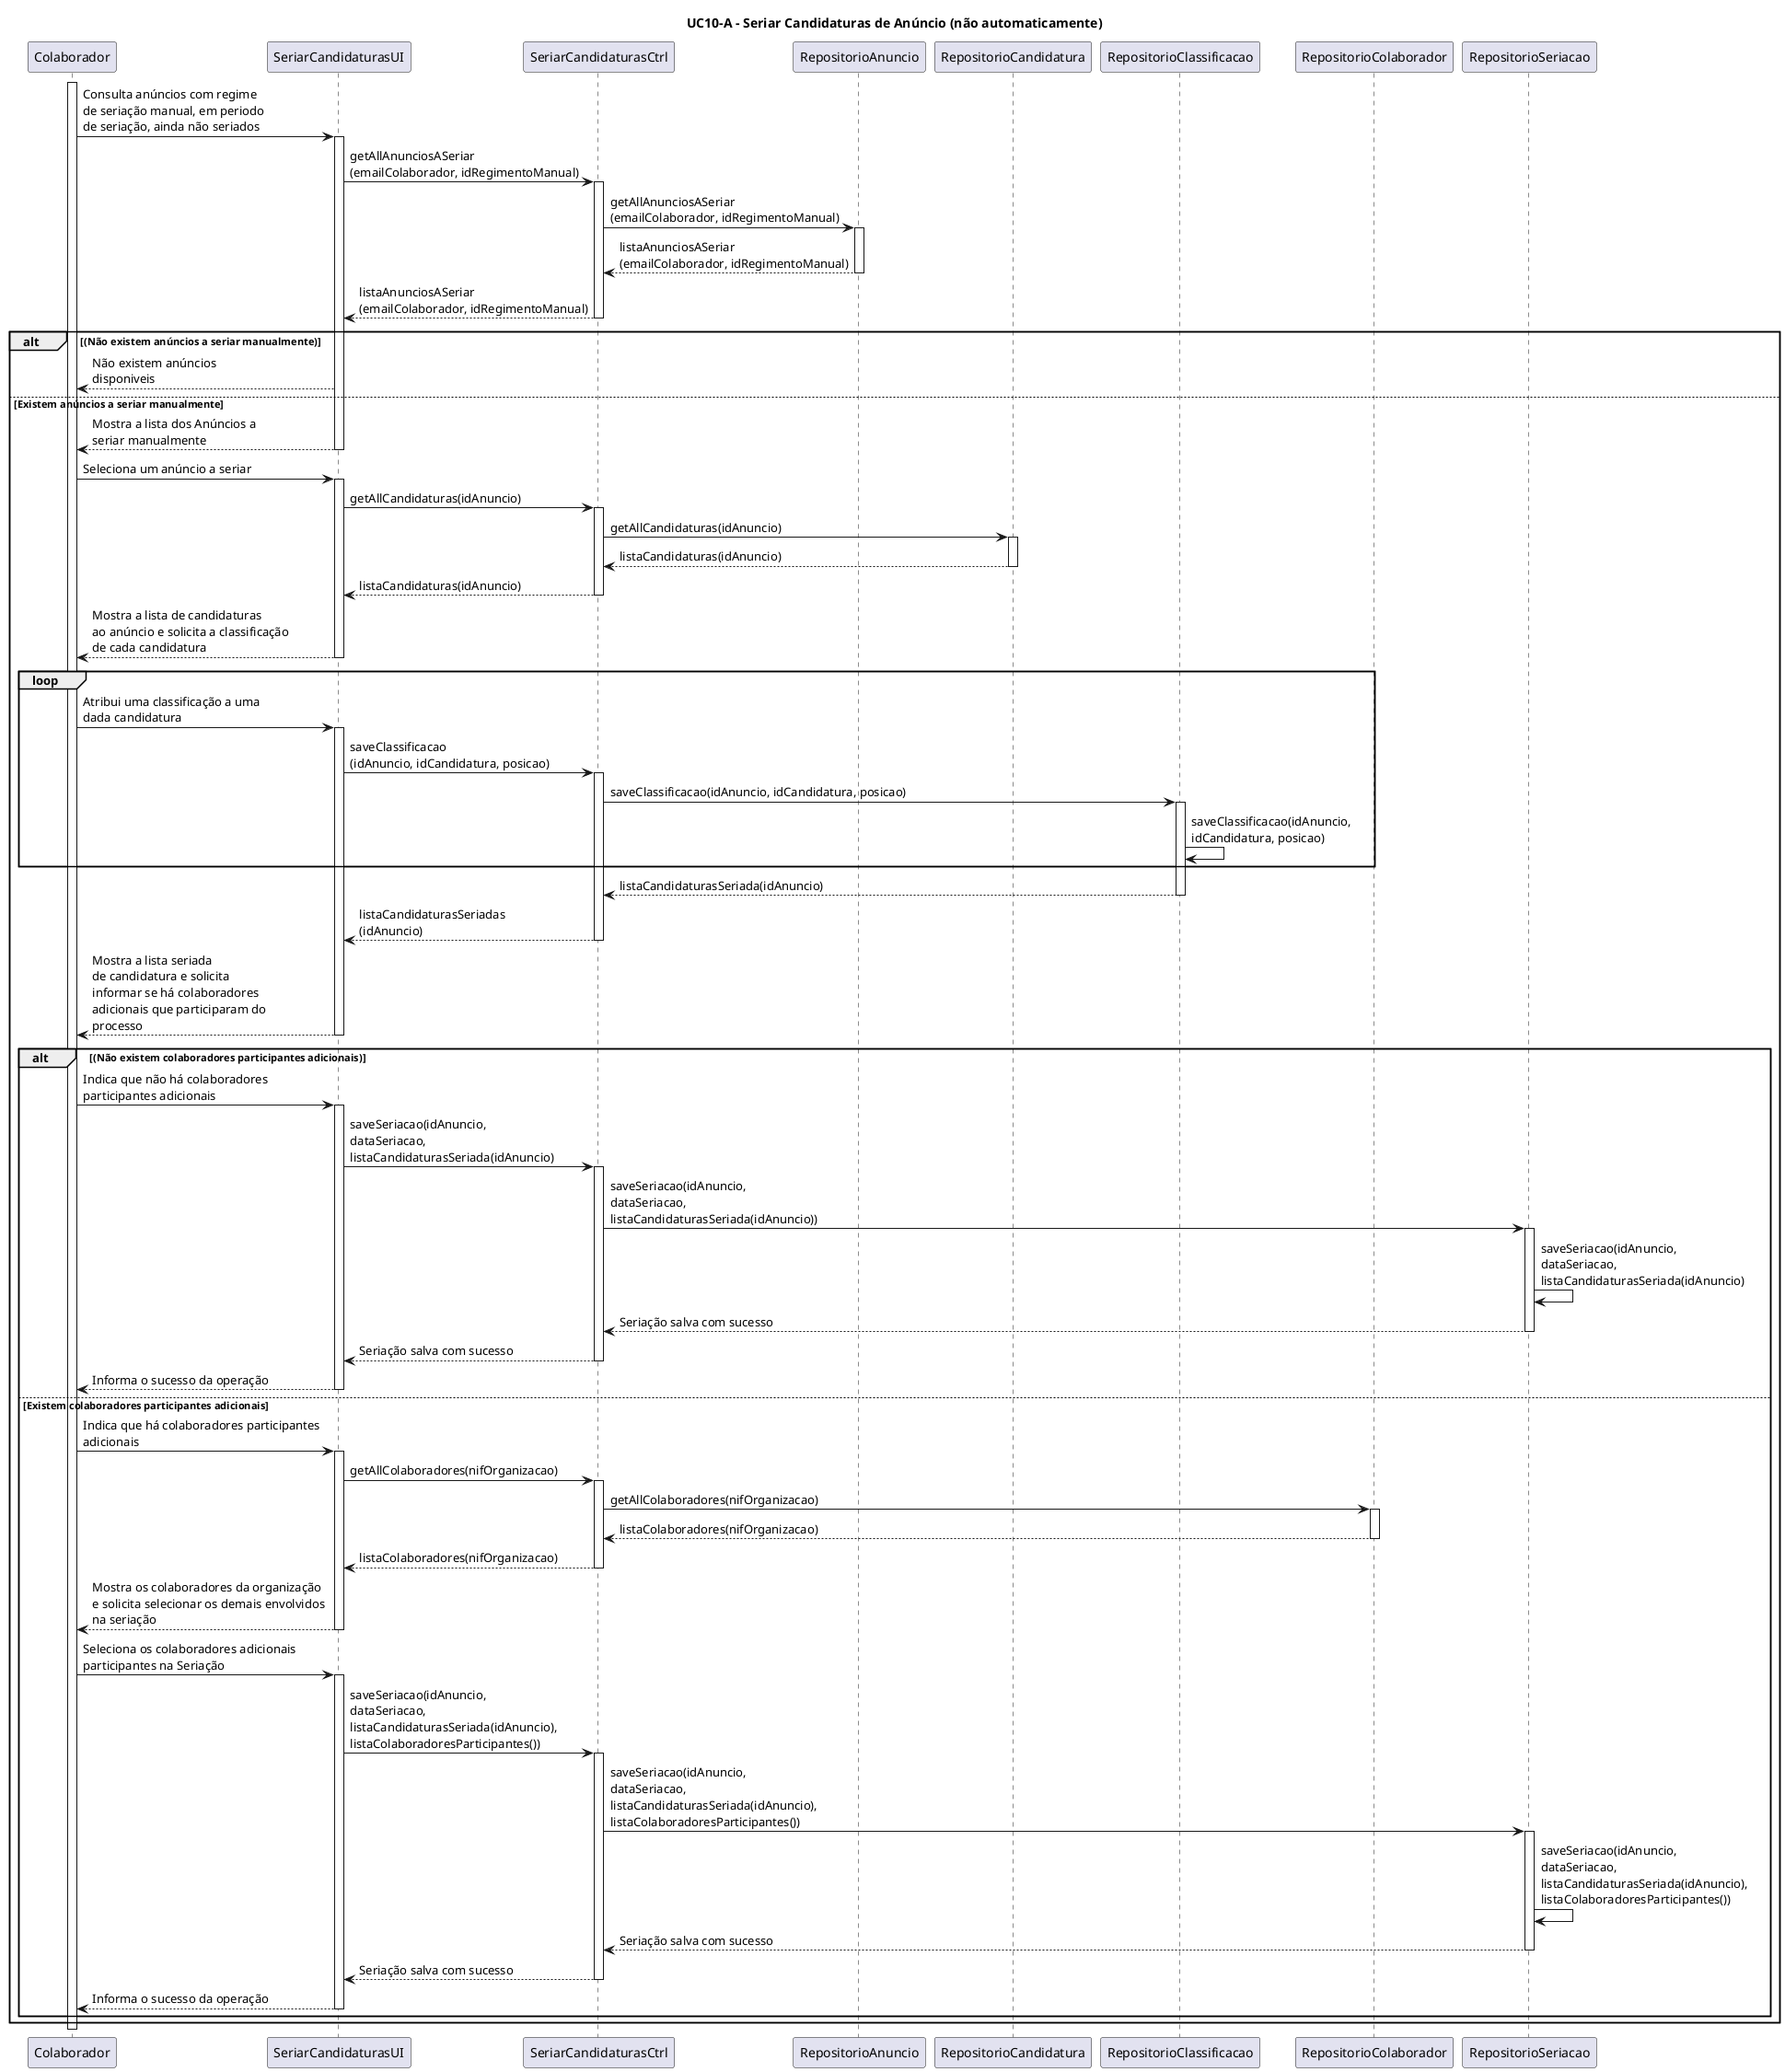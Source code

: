 @startuml

title UC10-A - Seriar Candidaturas de Anúncio (não automaticamente)

participant Colaborador
participant SeriarCandidaturasUI
participant SeriarCandidaturasCtrl
participant RepositorioAnuncio
participant RepositorioCandidatura
participant RepositorioClassificacao
participant RepositorioColaborador
participant RepositorioSeriacao


activate Colaborador
Colaborador -> SeriarCandidaturasUI: Consulta anúncios com regime \nde seriação manual, em periodo \nde seriação, ainda não seriados
activate SeriarCandidaturasUI
SeriarCandidaturasUI -> SeriarCandidaturasCtrl: getAllAnunciosASeriar\n(emailColaborador, idRegimentoManual)
activate SeriarCandidaturasCtrl
SeriarCandidaturasCtrl -> RepositorioAnuncio: getAllAnunciosASeriar\n(emailColaborador, idRegimentoManual)
activate RepositorioAnuncio
RepositorioAnuncio --> SeriarCandidaturasCtrl: listaAnunciosASeriar\n(emailColaborador, idRegimentoManual)
deactivate RepositorioAnuncio
SeriarCandidaturasCtrl --> SeriarCandidaturasUI: listaAnunciosASeriar\n(emailColaborador, idRegimentoManual)
deactivate SeriarCandidaturasCtrl
alt (Não existem anúncios a seriar manualmente)
SeriarCandidaturasUI --> Colaborador: Não existem anúncios \ndisponiveis

else Existem anúncios a seriar manualmente 
SeriarCandidaturasUI --> Colaborador: Mostra a lista dos Anúncios a \nseriar manualmente
deactivate SeriarCandidaturasUI


Colaborador -> SeriarCandidaturasUI: Seleciona um anúncio a seriar 
activate SeriarCandidaturasUI
SeriarCandidaturasUI -> SeriarCandidaturasCtrl: getAllCandidaturas(idAnuncio)
activate SeriarCandidaturasCtrl
SeriarCandidaturasCtrl -> RepositorioCandidatura: getAllCandidaturas(idAnuncio)
activate RepositorioCandidatura
RepositorioCandidatura --> SeriarCandidaturasCtrl: listaCandidaturas(idAnuncio)
deactivate RepositorioCandidatura
SeriarCandidaturasCtrl --> SeriarCandidaturasUI: listaCandidaturas(idAnuncio)
deactivate SeriarCandidaturasCtrl
SeriarCandidaturasUI --> Colaborador: Mostra a lista de candidaturas \nao anúncio e solicita a classificação \nde cada candidatura
deactivate SeriarCandidaturasUI
loop
Colaborador -> SeriarCandidaturasUI: Atribui uma classificação a uma \ndada candidatura
activate SeriarCandidaturasUI
SeriarCandidaturasUI -> SeriarCandidaturasCtrl: saveClassificacao\n(idAnuncio, idCandidatura, posicao)
activate SeriarCandidaturasCtrl
SeriarCandidaturasCtrl -> RepositorioClassificacao: saveClassificacao(idAnuncio, idCandidatura, posicao)
activate RepositorioClassificacao
RepositorioClassificacao -> RepositorioClassificacao: saveClassificacao(idAnuncio, \nidCandidatura, posicao)
end loop
RepositorioClassificacao --> SeriarCandidaturasCtrl: listaCandidaturasSeriada(idAnuncio)
deactivate RepositorioClassificacao
SeriarCandidaturasCtrl --> SeriarCandidaturasUI: listaCandidaturasSeriadas\n(idAnuncio)
deactivate SeriarCandidaturasCtrl
SeriarCandidaturasUI --> Colaborador: Mostra a lista seriada \nde candidatura e solicita \ninformar se há colaboradores \nadicionais que participaram do \nprocesso
deactivate SeriarCandidaturasUI

alt (Não existem colaboradores participantes adicionais)
Colaborador -> SeriarCandidaturasUI: Indica que não há colaboradores \nparticipantes adicionais
activate SeriarCandidaturasUI
SeriarCandidaturasUI -> SeriarCandidaturasCtrl: saveSeriacao(idAnuncio, \ndataSeriacao, \nlistaCandidaturasSeriada(idAnuncio)
activate SeriarCandidaturasCtrl
SeriarCandidaturasCtrl -> RepositorioSeriacao: saveSeriacao(idAnuncio, \ndataSeriacao, \nlistaCandidaturasSeriada(idAnuncio))
activate RepositorioSeriacao
RepositorioSeriacao -> RepositorioSeriacao: saveSeriacao(idAnuncio, \ndataSeriacao, \nlistaCandidaturasSeriada(idAnuncio)
RepositorioSeriacao --> SeriarCandidaturasCtrl: Seriação salva com sucesso
deactivate RepositorioSeriacao
SeriarCandidaturasCtrl --> SeriarCandidaturasUI: Seriação salva com sucesso
deactivate SeriarCandidaturasCtrl
SeriarCandidaturasUI --> Colaborador: Informa o sucesso da operação
deactivate SeriarCandidaturasUI

else Existem colaboradores participantes adicionais
Colaborador -> SeriarCandidaturasUI: Indica que há colaboradores participantes \nadicionais
activate SeriarCandidaturasUI
SeriarCandidaturasUI -> SeriarCandidaturasCtrl: getAllColaboradores(nifOrganizacao)
activate SeriarCandidaturasCtrl
SeriarCandidaturasCtrl -> RepositorioColaborador: getAllColaboradores(nifOrganizacao)
activate RepositorioColaborador
RepositorioColaborador --> SeriarCandidaturasCtrl: listaColaboradores(nifOrganizacao)
deactivate RepositorioColaborador
SeriarCandidaturasCtrl --> SeriarCandidaturasUI: listaColaboradores(nifOrganizacao)
deactivate SeriarCandidaturasCtrl
SeriarCandidaturasUI --> Colaborador: Mostra os colaboradores da organização \ne solicita selecionar os demais envolvidos \nna seriação
deactivate SeriarCandidaturasUI

Colaborador -> SeriarCandidaturasUI: Seleciona os colaboradores adicionais \nparticipantes na Seriação
activate SeriarCandidaturasUI
SeriarCandidaturasUI -> SeriarCandidaturasCtrl: saveSeriacao(idAnuncio, \ndataSeriacao, \nlistaCandidaturasSeriada(idAnuncio), \nlistaColaboradoresParticipantes())
activate SeriarCandidaturasCtrl
SeriarCandidaturasCtrl -> RepositorioSeriacao: saveSeriacao(idAnuncio, \ndataSeriacao, \nlistaCandidaturasSeriada(idAnuncio), \nlistaColaboradoresParticipantes())
activate RepositorioSeriacao
RepositorioSeriacao -> RepositorioSeriacao: saveSeriacao(idAnuncio, \ndataSeriacao, \nlistaCandidaturasSeriada(idAnuncio), \nlistaColaboradoresParticipantes())
RepositorioSeriacao --> SeriarCandidaturasCtrl: Seriação salva com sucesso
deactivate RepositorioSeriacao
SeriarCandidaturasCtrl --> SeriarCandidaturasUI: Seriação salva com sucesso
deactivate SeriarCandidaturasCtrl
SeriarCandidaturasUI --> Colaborador: Informa o sucesso da operação
deactivate SeriarCandidaturasUI
end alt
end alt
deactivate Colaborador
@enduml